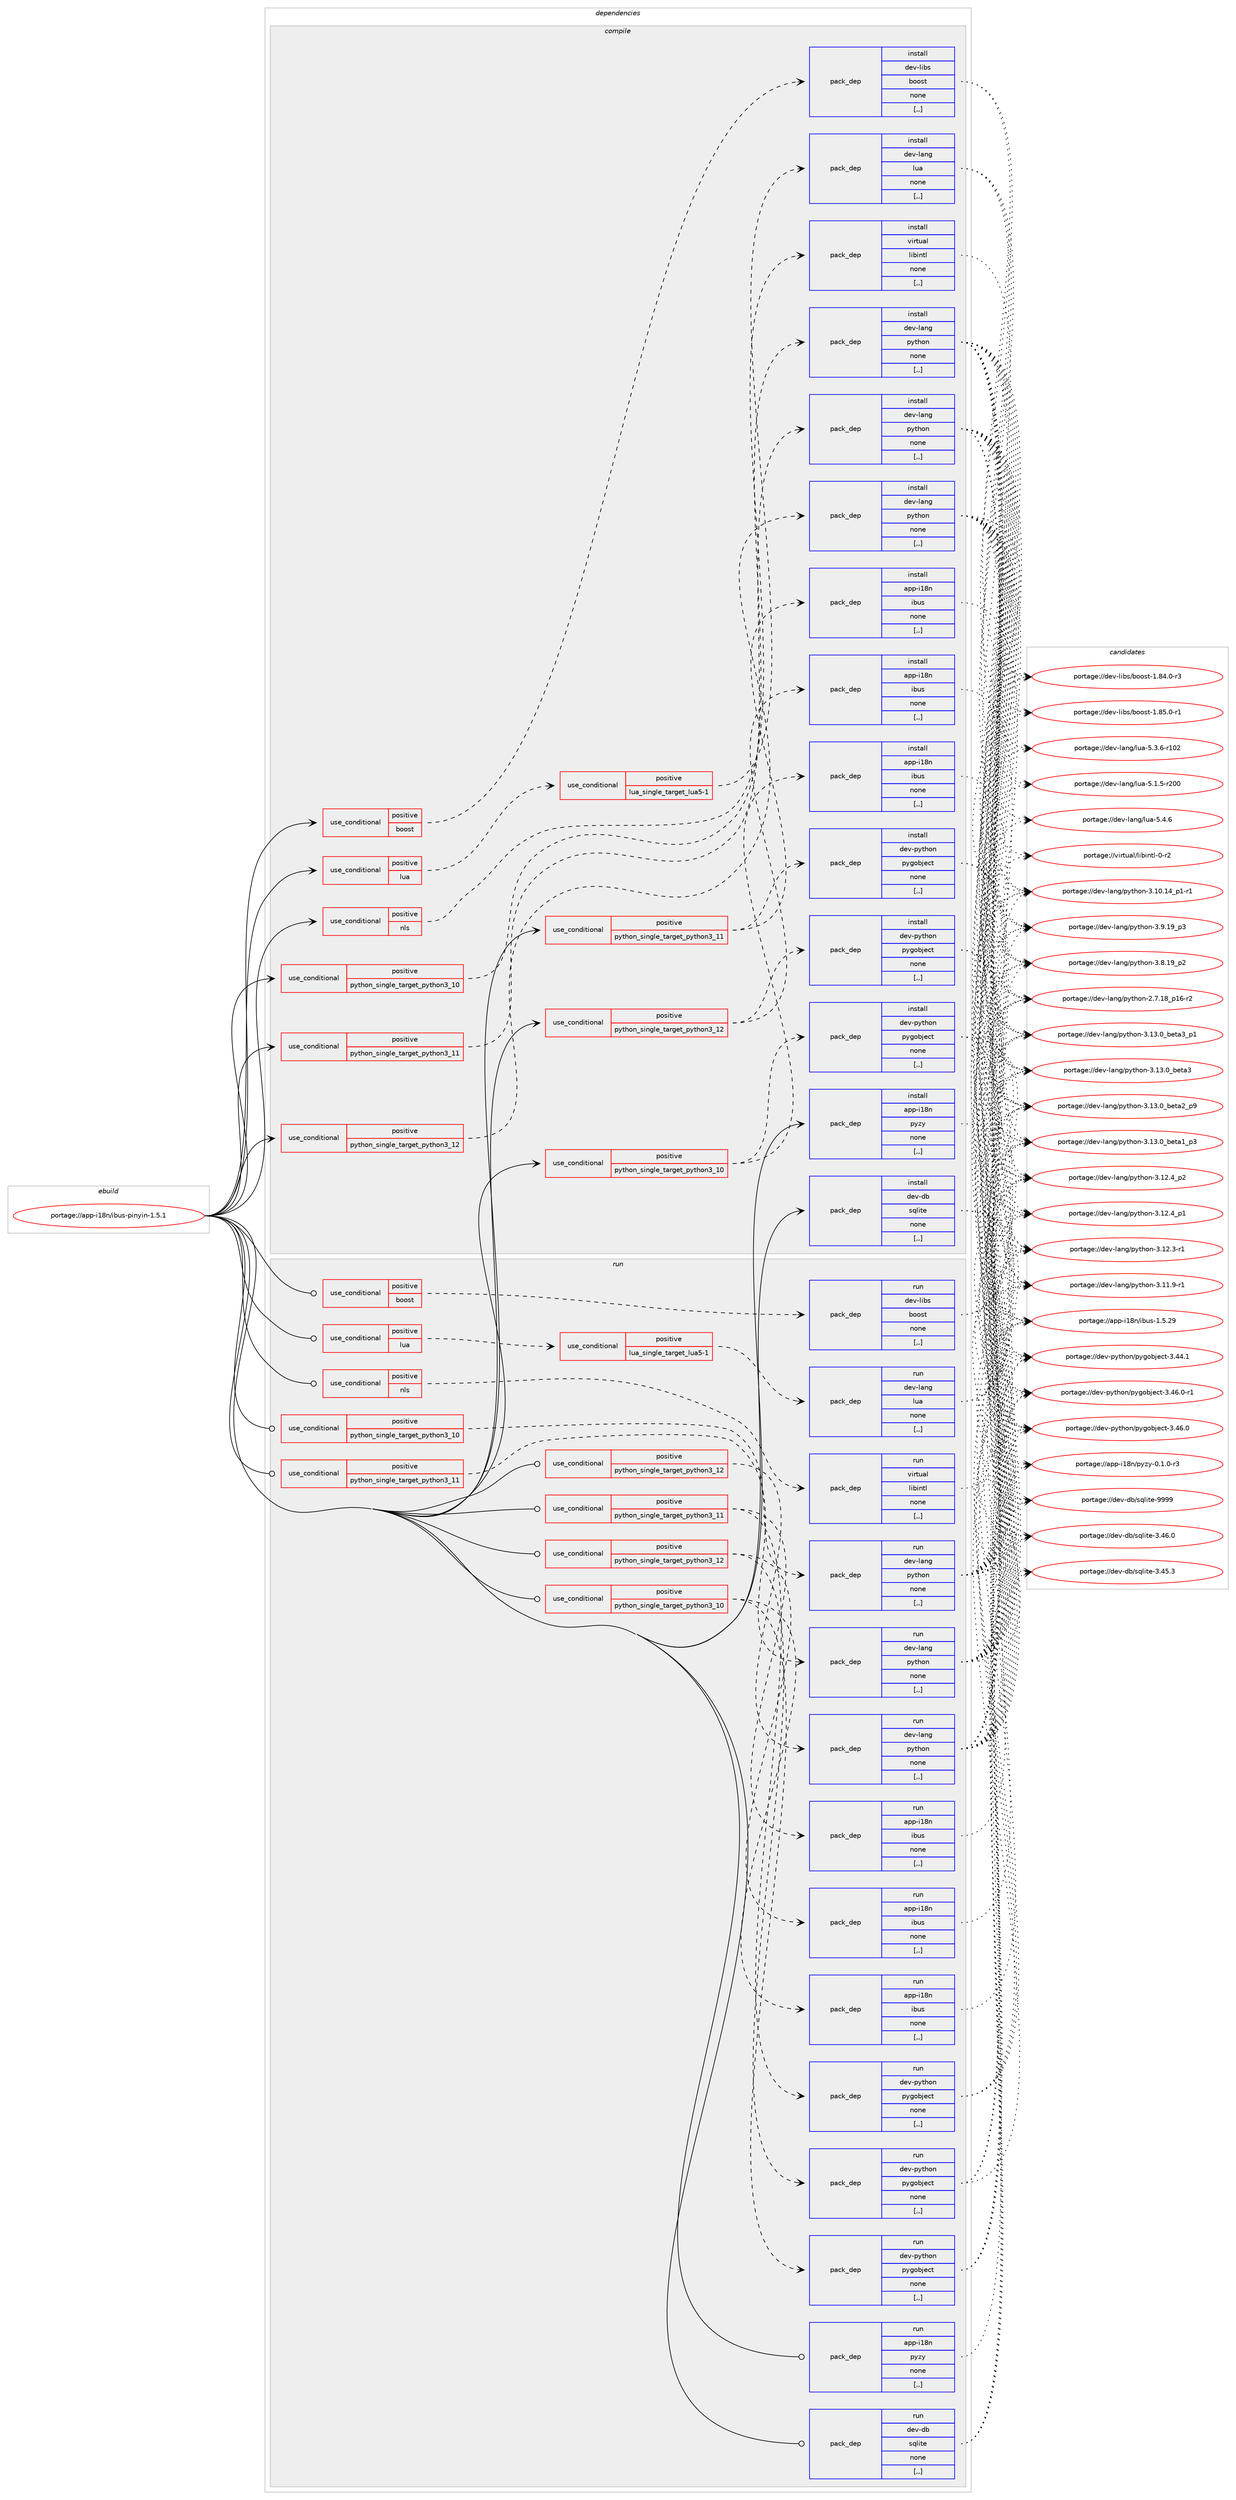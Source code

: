 digraph prolog {

# *************
# Graph options
# *************

newrank=true;
concentrate=true;
compound=true;
graph [rankdir=LR,fontname=Helvetica,fontsize=10,ranksep=1.5];#, ranksep=2.5, nodesep=0.2];
edge  [arrowhead=vee];
node  [fontname=Helvetica,fontsize=10];

# **********
# The ebuild
# **********

subgraph cluster_leftcol {
color=gray;
rank=same;
label=<<i>ebuild</i>>;
id [label="portage://app-i18n/ibus-pinyin-1.5.1", color=red, width=4, href="../app-i18n/ibus-pinyin-1.5.1.svg"];
}

# ****************
# The dependencies
# ****************

subgraph cluster_midcol {
color=gray;
label=<<i>dependencies</i>>;
subgraph cluster_compile {
fillcolor="#eeeeee";
style=filled;
label=<<i>compile</i>>;
subgraph cond10940 {
dependency37227 [label=<<TABLE BORDER="0" CELLBORDER="1" CELLSPACING="0" CELLPADDING="4"><TR><TD ROWSPAN="3" CELLPADDING="10">use_conditional</TD></TR><TR><TD>positive</TD></TR><TR><TD>boost</TD></TR></TABLE>>, shape=none, color=red];
subgraph pack25929 {
dependency37228 [label=<<TABLE BORDER="0" CELLBORDER="1" CELLSPACING="0" CELLPADDING="4" WIDTH="220"><TR><TD ROWSPAN="6" CELLPADDING="30">pack_dep</TD></TR><TR><TD WIDTH="110">install</TD></TR><TR><TD>dev-libs</TD></TR><TR><TD>boost</TD></TR><TR><TD>none</TD></TR><TR><TD>[,,]</TD></TR></TABLE>>, shape=none, color=blue];
}
dependency37227:e -> dependency37228:w [weight=20,style="dashed",arrowhead="vee"];
}
id:e -> dependency37227:w [weight=20,style="solid",arrowhead="vee"];
subgraph cond10941 {
dependency37229 [label=<<TABLE BORDER="0" CELLBORDER="1" CELLSPACING="0" CELLPADDING="4"><TR><TD ROWSPAN="3" CELLPADDING="10">use_conditional</TD></TR><TR><TD>positive</TD></TR><TR><TD>lua</TD></TR></TABLE>>, shape=none, color=red];
subgraph cond10942 {
dependency37230 [label=<<TABLE BORDER="0" CELLBORDER="1" CELLSPACING="0" CELLPADDING="4"><TR><TD ROWSPAN="3" CELLPADDING="10">use_conditional</TD></TR><TR><TD>positive</TD></TR><TR><TD>lua_single_target_lua5-1</TD></TR></TABLE>>, shape=none, color=red];
subgraph pack25930 {
dependency37231 [label=<<TABLE BORDER="0" CELLBORDER="1" CELLSPACING="0" CELLPADDING="4" WIDTH="220"><TR><TD ROWSPAN="6" CELLPADDING="30">pack_dep</TD></TR><TR><TD WIDTH="110">install</TD></TR><TR><TD>dev-lang</TD></TR><TR><TD>lua</TD></TR><TR><TD>none</TD></TR><TR><TD>[,,]</TD></TR></TABLE>>, shape=none, color=blue];
}
dependency37230:e -> dependency37231:w [weight=20,style="dashed",arrowhead="vee"];
}
dependency37229:e -> dependency37230:w [weight=20,style="dashed",arrowhead="vee"];
}
id:e -> dependency37229:w [weight=20,style="solid",arrowhead="vee"];
subgraph cond10943 {
dependency37232 [label=<<TABLE BORDER="0" CELLBORDER="1" CELLSPACING="0" CELLPADDING="4"><TR><TD ROWSPAN="3" CELLPADDING="10">use_conditional</TD></TR><TR><TD>positive</TD></TR><TR><TD>nls</TD></TR></TABLE>>, shape=none, color=red];
subgraph pack25931 {
dependency37233 [label=<<TABLE BORDER="0" CELLBORDER="1" CELLSPACING="0" CELLPADDING="4" WIDTH="220"><TR><TD ROWSPAN="6" CELLPADDING="30">pack_dep</TD></TR><TR><TD WIDTH="110">install</TD></TR><TR><TD>virtual</TD></TR><TR><TD>libintl</TD></TR><TR><TD>none</TD></TR><TR><TD>[,,]</TD></TR></TABLE>>, shape=none, color=blue];
}
dependency37232:e -> dependency37233:w [weight=20,style="dashed",arrowhead="vee"];
}
id:e -> dependency37232:w [weight=20,style="solid",arrowhead="vee"];
subgraph cond10944 {
dependency37234 [label=<<TABLE BORDER="0" CELLBORDER="1" CELLSPACING="0" CELLPADDING="4"><TR><TD ROWSPAN="3" CELLPADDING="10">use_conditional</TD></TR><TR><TD>positive</TD></TR><TR><TD>python_single_target_python3_10</TD></TR></TABLE>>, shape=none, color=red];
subgraph pack25932 {
dependency37235 [label=<<TABLE BORDER="0" CELLBORDER="1" CELLSPACING="0" CELLPADDING="4" WIDTH="220"><TR><TD ROWSPAN="6" CELLPADDING="30">pack_dep</TD></TR><TR><TD WIDTH="110">install</TD></TR><TR><TD>app-i18n</TD></TR><TR><TD>ibus</TD></TR><TR><TD>none</TD></TR><TR><TD>[,,]</TD></TR></TABLE>>, shape=none, color=blue];
}
dependency37234:e -> dependency37235:w [weight=20,style="dashed",arrowhead="vee"];
subgraph pack25933 {
dependency37236 [label=<<TABLE BORDER="0" CELLBORDER="1" CELLSPACING="0" CELLPADDING="4" WIDTH="220"><TR><TD ROWSPAN="6" CELLPADDING="30">pack_dep</TD></TR><TR><TD WIDTH="110">install</TD></TR><TR><TD>dev-python</TD></TR><TR><TD>pygobject</TD></TR><TR><TD>none</TD></TR><TR><TD>[,,]</TD></TR></TABLE>>, shape=none, color=blue];
}
dependency37234:e -> dependency37236:w [weight=20,style="dashed",arrowhead="vee"];
}
id:e -> dependency37234:w [weight=20,style="solid",arrowhead="vee"];
subgraph cond10945 {
dependency37237 [label=<<TABLE BORDER="0" CELLBORDER="1" CELLSPACING="0" CELLPADDING="4"><TR><TD ROWSPAN="3" CELLPADDING="10">use_conditional</TD></TR><TR><TD>positive</TD></TR><TR><TD>python_single_target_python3_10</TD></TR></TABLE>>, shape=none, color=red];
subgraph pack25934 {
dependency37238 [label=<<TABLE BORDER="0" CELLBORDER="1" CELLSPACING="0" CELLPADDING="4" WIDTH="220"><TR><TD ROWSPAN="6" CELLPADDING="30">pack_dep</TD></TR><TR><TD WIDTH="110">install</TD></TR><TR><TD>dev-lang</TD></TR><TR><TD>python</TD></TR><TR><TD>none</TD></TR><TR><TD>[,,]</TD></TR></TABLE>>, shape=none, color=blue];
}
dependency37237:e -> dependency37238:w [weight=20,style="dashed",arrowhead="vee"];
}
id:e -> dependency37237:w [weight=20,style="solid",arrowhead="vee"];
subgraph cond10946 {
dependency37239 [label=<<TABLE BORDER="0" CELLBORDER="1" CELLSPACING="0" CELLPADDING="4"><TR><TD ROWSPAN="3" CELLPADDING="10">use_conditional</TD></TR><TR><TD>positive</TD></TR><TR><TD>python_single_target_python3_11</TD></TR></TABLE>>, shape=none, color=red];
subgraph pack25935 {
dependency37240 [label=<<TABLE BORDER="0" CELLBORDER="1" CELLSPACING="0" CELLPADDING="4" WIDTH="220"><TR><TD ROWSPAN="6" CELLPADDING="30">pack_dep</TD></TR><TR><TD WIDTH="110">install</TD></TR><TR><TD>app-i18n</TD></TR><TR><TD>ibus</TD></TR><TR><TD>none</TD></TR><TR><TD>[,,]</TD></TR></TABLE>>, shape=none, color=blue];
}
dependency37239:e -> dependency37240:w [weight=20,style="dashed",arrowhead="vee"];
subgraph pack25936 {
dependency37241 [label=<<TABLE BORDER="0" CELLBORDER="1" CELLSPACING="0" CELLPADDING="4" WIDTH="220"><TR><TD ROWSPAN="6" CELLPADDING="30">pack_dep</TD></TR><TR><TD WIDTH="110">install</TD></TR><TR><TD>dev-python</TD></TR><TR><TD>pygobject</TD></TR><TR><TD>none</TD></TR><TR><TD>[,,]</TD></TR></TABLE>>, shape=none, color=blue];
}
dependency37239:e -> dependency37241:w [weight=20,style="dashed",arrowhead="vee"];
}
id:e -> dependency37239:w [weight=20,style="solid",arrowhead="vee"];
subgraph cond10947 {
dependency37242 [label=<<TABLE BORDER="0" CELLBORDER="1" CELLSPACING="0" CELLPADDING="4"><TR><TD ROWSPAN="3" CELLPADDING="10">use_conditional</TD></TR><TR><TD>positive</TD></TR><TR><TD>python_single_target_python3_11</TD></TR></TABLE>>, shape=none, color=red];
subgraph pack25937 {
dependency37243 [label=<<TABLE BORDER="0" CELLBORDER="1" CELLSPACING="0" CELLPADDING="4" WIDTH="220"><TR><TD ROWSPAN="6" CELLPADDING="30">pack_dep</TD></TR><TR><TD WIDTH="110">install</TD></TR><TR><TD>dev-lang</TD></TR><TR><TD>python</TD></TR><TR><TD>none</TD></TR><TR><TD>[,,]</TD></TR></TABLE>>, shape=none, color=blue];
}
dependency37242:e -> dependency37243:w [weight=20,style="dashed",arrowhead="vee"];
}
id:e -> dependency37242:w [weight=20,style="solid",arrowhead="vee"];
subgraph cond10948 {
dependency37244 [label=<<TABLE BORDER="0" CELLBORDER="1" CELLSPACING="0" CELLPADDING="4"><TR><TD ROWSPAN="3" CELLPADDING="10">use_conditional</TD></TR><TR><TD>positive</TD></TR><TR><TD>python_single_target_python3_12</TD></TR></TABLE>>, shape=none, color=red];
subgraph pack25938 {
dependency37245 [label=<<TABLE BORDER="0" CELLBORDER="1" CELLSPACING="0" CELLPADDING="4" WIDTH="220"><TR><TD ROWSPAN="6" CELLPADDING="30">pack_dep</TD></TR><TR><TD WIDTH="110">install</TD></TR><TR><TD>app-i18n</TD></TR><TR><TD>ibus</TD></TR><TR><TD>none</TD></TR><TR><TD>[,,]</TD></TR></TABLE>>, shape=none, color=blue];
}
dependency37244:e -> dependency37245:w [weight=20,style="dashed",arrowhead="vee"];
subgraph pack25939 {
dependency37246 [label=<<TABLE BORDER="0" CELLBORDER="1" CELLSPACING="0" CELLPADDING="4" WIDTH="220"><TR><TD ROWSPAN="6" CELLPADDING="30">pack_dep</TD></TR><TR><TD WIDTH="110">install</TD></TR><TR><TD>dev-python</TD></TR><TR><TD>pygobject</TD></TR><TR><TD>none</TD></TR><TR><TD>[,,]</TD></TR></TABLE>>, shape=none, color=blue];
}
dependency37244:e -> dependency37246:w [weight=20,style="dashed",arrowhead="vee"];
}
id:e -> dependency37244:w [weight=20,style="solid",arrowhead="vee"];
subgraph cond10949 {
dependency37247 [label=<<TABLE BORDER="0" CELLBORDER="1" CELLSPACING="0" CELLPADDING="4"><TR><TD ROWSPAN="3" CELLPADDING="10">use_conditional</TD></TR><TR><TD>positive</TD></TR><TR><TD>python_single_target_python3_12</TD></TR></TABLE>>, shape=none, color=red];
subgraph pack25940 {
dependency37248 [label=<<TABLE BORDER="0" CELLBORDER="1" CELLSPACING="0" CELLPADDING="4" WIDTH="220"><TR><TD ROWSPAN="6" CELLPADDING="30">pack_dep</TD></TR><TR><TD WIDTH="110">install</TD></TR><TR><TD>dev-lang</TD></TR><TR><TD>python</TD></TR><TR><TD>none</TD></TR><TR><TD>[,,]</TD></TR></TABLE>>, shape=none, color=blue];
}
dependency37247:e -> dependency37248:w [weight=20,style="dashed",arrowhead="vee"];
}
id:e -> dependency37247:w [weight=20,style="solid",arrowhead="vee"];
subgraph pack25941 {
dependency37249 [label=<<TABLE BORDER="0" CELLBORDER="1" CELLSPACING="0" CELLPADDING="4" WIDTH="220"><TR><TD ROWSPAN="6" CELLPADDING="30">pack_dep</TD></TR><TR><TD WIDTH="110">install</TD></TR><TR><TD>app-i18n</TD></TR><TR><TD>pyzy</TD></TR><TR><TD>none</TD></TR><TR><TD>[,,]</TD></TR></TABLE>>, shape=none, color=blue];
}
id:e -> dependency37249:w [weight=20,style="solid",arrowhead="vee"];
subgraph pack25942 {
dependency37250 [label=<<TABLE BORDER="0" CELLBORDER="1" CELLSPACING="0" CELLPADDING="4" WIDTH="220"><TR><TD ROWSPAN="6" CELLPADDING="30">pack_dep</TD></TR><TR><TD WIDTH="110">install</TD></TR><TR><TD>dev-db</TD></TR><TR><TD>sqlite</TD></TR><TR><TD>none</TD></TR><TR><TD>[,,]</TD></TR></TABLE>>, shape=none, color=blue];
}
id:e -> dependency37250:w [weight=20,style="solid",arrowhead="vee"];
}
subgraph cluster_compileandrun {
fillcolor="#eeeeee";
style=filled;
label=<<i>compile and run</i>>;
}
subgraph cluster_run {
fillcolor="#eeeeee";
style=filled;
label=<<i>run</i>>;
subgraph cond10950 {
dependency37251 [label=<<TABLE BORDER="0" CELLBORDER="1" CELLSPACING="0" CELLPADDING="4"><TR><TD ROWSPAN="3" CELLPADDING="10">use_conditional</TD></TR><TR><TD>positive</TD></TR><TR><TD>boost</TD></TR></TABLE>>, shape=none, color=red];
subgraph pack25943 {
dependency37252 [label=<<TABLE BORDER="0" CELLBORDER="1" CELLSPACING="0" CELLPADDING="4" WIDTH="220"><TR><TD ROWSPAN="6" CELLPADDING="30">pack_dep</TD></TR><TR><TD WIDTH="110">run</TD></TR><TR><TD>dev-libs</TD></TR><TR><TD>boost</TD></TR><TR><TD>none</TD></TR><TR><TD>[,,]</TD></TR></TABLE>>, shape=none, color=blue];
}
dependency37251:e -> dependency37252:w [weight=20,style="dashed",arrowhead="vee"];
}
id:e -> dependency37251:w [weight=20,style="solid",arrowhead="odot"];
subgraph cond10951 {
dependency37253 [label=<<TABLE BORDER="0" CELLBORDER="1" CELLSPACING="0" CELLPADDING="4"><TR><TD ROWSPAN="3" CELLPADDING="10">use_conditional</TD></TR><TR><TD>positive</TD></TR><TR><TD>lua</TD></TR></TABLE>>, shape=none, color=red];
subgraph cond10952 {
dependency37254 [label=<<TABLE BORDER="0" CELLBORDER="1" CELLSPACING="0" CELLPADDING="4"><TR><TD ROWSPAN="3" CELLPADDING="10">use_conditional</TD></TR><TR><TD>positive</TD></TR><TR><TD>lua_single_target_lua5-1</TD></TR></TABLE>>, shape=none, color=red];
subgraph pack25944 {
dependency37255 [label=<<TABLE BORDER="0" CELLBORDER="1" CELLSPACING="0" CELLPADDING="4" WIDTH="220"><TR><TD ROWSPAN="6" CELLPADDING="30">pack_dep</TD></TR><TR><TD WIDTH="110">run</TD></TR><TR><TD>dev-lang</TD></TR><TR><TD>lua</TD></TR><TR><TD>none</TD></TR><TR><TD>[,,]</TD></TR></TABLE>>, shape=none, color=blue];
}
dependency37254:e -> dependency37255:w [weight=20,style="dashed",arrowhead="vee"];
}
dependency37253:e -> dependency37254:w [weight=20,style="dashed",arrowhead="vee"];
}
id:e -> dependency37253:w [weight=20,style="solid",arrowhead="odot"];
subgraph cond10953 {
dependency37256 [label=<<TABLE BORDER="0" CELLBORDER="1" CELLSPACING="0" CELLPADDING="4"><TR><TD ROWSPAN="3" CELLPADDING="10">use_conditional</TD></TR><TR><TD>positive</TD></TR><TR><TD>nls</TD></TR></TABLE>>, shape=none, color=red];
subgraph pack25945 {
dependency37257 [label=<<TABLE BORDER="0" CELLBORDER="1" CELLSPACING="0" CELLPADDING="4" WIDTH="220"><TR><TD ROWSPAN="6" CELLPADDING="30">pack_dep</TD></TR><TR><TD WIDTH="110">run</TD></TR><TR><TD>virtual</TD></TR><TR><TD>libintl</TD></TR><TR><TD>none</TD></TR><TR><TD>[,,]</TD></TR></TABLE>>, shape=none, color=blue];
}
dependency37256:e -> dependency37257:w [weight=20,style="dashed",arrowhead="vee"];
}
id:e -> dependency37256:w [weight=20,style="solid",arrowhead="odot"];
subgraph cond10954 {
dependency37258 [label=<<TABLE BORDER="0" CELLBORDER="1" CELLSPACING="0" CELLPADDING="4"><TR><TD ROWSPAN="3" CELLPADDING="10">use_conditional</TD></TR><TR><TD>positive</TD></TR><TR><TD>python_single_target_python3_10</TD></TR></TABLE>>, shape=none, color=red];
subgraph pack25946 {
dependency37259 [label=<<TABLE BORDER="0" CELLBORDER="1" CELLSPACING="0" CELLPADDING="4" WIDTH="220"><TR><TD ROWSPAN="6" CELLPADDING="30">pack_dep</TD></TR><TR><TD WIDTH="110">run</TD></TR><TR><TD>app-i18n</TD></TR><TR><TD>ibus</TD></TR><TR><TD>none</TD></TR><TR><TD>[,,]</TD></TR></TABLE>>, shape=none, color=blue];
}
dependency37258:e -> dependency37259:w [weight=20,style="dashed",arrowhead="vee"];
subgraph pack25947 {
dependency37260 [label=<<TABLE BORDER="0" CELLBORDER="1" CELLSPACING="0" CELLPADDING="4" WIDTH="220"><TR><TD ROWSPAN="6" CELLPADDING="30">pack_dep</TD></TR><TR><TD WIDTH="110">run</TD></TR><TR><TD>dev-python</TD></TR><TR><TD>pygobject</TD></TR><TR><TD>none</TD></TR><TR><TD>[,,]</TD></TR></TABLE>>, shape=none, color=blue];
}
dependency37258:e -> dependency37260:w [weight=20,style="dashed",arrowhead="vee"];
}
id:e -> dependency37258:w [weight=20,style="solid",arrowhead="odot"];
subgraph cond10955 {
dependency37261 [label=<<TABLE BORDER="0" CELLBORDER="1" CELLSPACING="0" CELLPADDING="4"><TR><TD ROWSPAN="3" CELLPADDING="10">use_conditional</TD></TR><TR><TD>positive</TD></TR><TR><TD>python_single_target_python3_10</TD></TR></TABLE>>, shape=none, color=red];
subgraph pack25948 {
dependency37262 [label=<<TABLE BORDER="0" CELLBORDER="1" CELLSPACING="0" CELLPADDING="4" WIDTH="220"><TR><TD ROWSPAN="6" CELLPADDING="30">pack_dep</TD></TR><TR><TD WIDTH="110">run</TD></TR><TR><TD>dev-lang</TD></TR><TR><TD>python</TD></TR><TR><TD>none</TD></TR><TR><TD>[,,]</TD></TR></TABLE>>, shape=none, color=blue];
}
dependency37261:e -> dependency37262:w [weight=20,style="dashed",arrowhead="vee"];
}
id:e -> dependency37261:w [weight=20,style="solid",arrowhead="odot"];
subgraph cond10956 {
dependency37263 [label=<<TABLE BORDER="0" CELLBORDER="1" CELLSPACING="0" CELLPADDING="4"><TR><TD ROWSPAN="3" CELLPADDING="10">use_conditional</TD></TR><TR><TD>positive</TD></TR><TR><TD>python_single_target_python3_11</TD></TR></TABLE>>, shape=none, color=red];
subgraph pack25949 {
dependency37264 [label=<<TABLE BORDER="0" CELLBORDER="1" CELLSPACING="0" CELLPADDING="4" WIDTH="220"><TR><TD ROWSPAN="6" CELLPADDING="30">pack_dep</TD></TR><TR><TD WIDTH="110">run</TD></TR><TR><TD>app-i18n</TD></TR><TR><TD>ibus</TD></TR><TR><TD>none</TD></TR><TR><TD>[,,]</TD></TR></TABLE>>, shape=none, color=blue];
}
dependency37263:e -> dependency37264:w [weight=20,style="dashed",arrowhead="vee"];
subgraph pack25950 {
dependency37265 [label=<<TABLE BORDER="0" CELLBORDER="1" CELLSPACING="0" CELLPADDING="4" WIDTH="220"><TR><TD ROWSPAN="6" CELLPADDING="30">pack_dep</TD></TR><TR><TD WIDTH="110">run</TD></TR><TR><TD>dev-python</TD></TR><TR><TD>pygobject</TD></TR><TR><TD>none</TD></TR><TR><TD>[,,]</TD></TR></TABLE>>, shape=none, color=blue];
}
dependency37263:e -> dependency37265:w [weight=20,style="dashed",arrowhead="vee"];
}
id:e -> dependency37263:w [weight=20,style="solid",arrowhead="odot"];
subgraph cond10957 {
dependency37266 [label=<<TABLE BORDER="0" CELLBORDER="1" CELLSPACING="0" CELLPADDING="4"><TR><TD ROWSPAN="3" CELLPADDING="10">use_conditional</TD></TR><TR><TD>positive</TD></TR><TR><TD>python_single_target_python3_11</TD></TR></TABLE>>, shape=none, color=red];
subgraph pack25951 {
dependency37267 [label=<<TABLE BORDER="0" CELLBORDER="1" CELLSPACING="0" CELLPADDING="4" WIDTH="220"><TR><TD ROWSPAN="6" CELLPADDING="30">pack_dep</TD></TR><TR><TD WIDTH="110">run</TD></TR><TR><TD>dev-lang</TD></TR><TR><TD>python</TD></TR><TR><TD>none</TD></TR><TR><TD>[,,]</TD></TR></TABLE>>, shape=none, color=blue];
}
dependency37266:e -> dependency37267:w [weight=20,style="dashed",arrowhead="vee"];
}
id:e -> dependency37266:w [weight=20,style="solid",arrowhead="odot"];
subgraph cond10958 {
dependency37268 [label=<<TABLE BORDER="0" CELLBORDER="1" CELLSPACING="0" CELLPADDING="4"><TR><TD ROWSPAN="3" CELLPADDING="10">use_conditional</TD></TR><TR><TD>positive</TD></TR><TR><TD>python_single_target_python3_12</TD></TR></TABLE>>, shape=none, color=red];
subgraph pack25952 {
dependency37269 [label=<<TABLE BORDER="0" CELLBORDER="1" CELLSPACING="0" CELLPADDING="4" WIDTH="220"><TR><TD ROWSPAN="6" CELLPADDING="30">pack_dep</TD></TR><TR><TD WIDTH="110">run</TD></TR><TR><TD>app-i18n</TD></TR><TR><TD>ibus</TD></TR><TR><TD>none</TD></TR><TR><TD>[,,]</TD></TR></TABLE>>, shape=none, color=blue];
}
dependency37268:e -> dependency37269:w [weight=20,style="dashed",arrowhead="vee"];
subgraph pack25953 {
dependency37270 [label=<<TABLE BORDER="0" CELLBORDER="1" CELLSPACING="0" CELLPADDING="4" WIDTH="220"><TR><TD ROWSPAN="6" CELLPADDING="30">pack_dep</TD></TR><TR><TD WIDTH="110">run</TD></TR><TR><TD>dev-python</TD></TR><TR><TD>pygobject</TD></TR><TR><TD>none</TD></TR><TR><TD>[,,]</TD></TR></TABLE>>, shape=none, color=blue];
}
dependency37268:e -> dependency37270:w [weight=20,style="dashed",arrowhead="vee"];
}
id:e -> dependency37268:w [weight=20,style="solid",arrowhead="odot"];
subgraph cond10959 {
dependency37271 [label=<<TABLE BORDER="0" CELLBORDER="1" CELLSPACING="0" CELLPADDING="4"><TR><TD ROWSPAN="3" CELLPADDING="10">use_conditional</TD></TR><TR><TD>positive</TD></TR><TR><TD>python_single_target_python3_12</TD></TR></TABLE>>, shape=none, color=red];
subgraph pack25954 {
dependency37272 [label=<<TABLE BORDER="0" CELLBORDER="1" CELLSPACING="0" CELLPADDING="4" WIDTH="220"><TR><TD ROWSPAN="6" CELLPADDING="30">pack_dep</TD></TR><TR><TD WIDTH="110">run</TD></TR><TR><TD>dev-lang</TD></TR><TR><TD>python</TD></TR><TR><TD>none</TD></TR><TR><TD>[,,]</TD></TR></TABLE>>, shape=none, color=blue];
}
dependency37271:e -> dependency37272:w [weight=20,style="dashed",arrowhead="vee"];
}
id:e -> dependency37271:w [weight=20,style="solid",arrowhead="odot"];
subgraph pack25955 {
dependency37273 [label=<<TABLE BORDER="0" CELLBORDER="1" CELLSPACING="0" CELLPADDING="4" WIDTH="220"><TR><TD ROWSPAN="6" CELLPADDING="30">pack_dep</TD></TR><TR><TD WIDTH="110">run</TD></TR><TR><TD>app-i18n</TD></TR><TR><TD>pyzy</TD></TR><TR><TD>none</TD></TR><TR><TD>[,,]</TD></TR></TABLE>>, shape=none, color=blue];
}
id:e -> dependency37273:w [weight=20,style="solid",arrowhead="odot"];
subgraph pack25956 {
dependency37274 [label=<<TABLE BORDER="0" CELLBORDER="1" CELLSPACING="0" CELLPADDING="4" WIDTH="220"><TR><TD ROWSPAN="6" CELLPADDING="30">pack_dep</TD></TR><TR><TD WIDTH="110">run</TD></TR><TR><TD>dev-db</TD></TR><TR><TD>sqlite</TD></TR><TR><TD>none</TD></TR><TR><TD>[,,]</TD></TR></TABLE>>, shape=none, color=blue];
}
id:e -> dependency37274:w [weight=20,style="solid",arrowhead="odot"];
}
}

# **************
# The candidates
# **************

subgraph cluster_choices {
rank=same;
color=gray;
label=<<i>candidates</i>>;

subgraph choice25929 {
color=black;
nodesep=1;
choice10010111845108105981154798111111115116454946565346484511449 [label="portage://dev-libs/boost-1.85.0-r1", color=red, width=4,href="../dev-libs/boost-1.85.0-r1.svg"];
choice10010111845108105981154798111111115116454946565246484511451 [label="portage://dev-libs/boost-1.84.0-r3", color=red, width=4,href="../dev-libs/boost-1.84.0-r3.svg"];
dependency37228:e -> choice10010111845108105981154798111111115116454946565346484511449:w [style=dotted,weight="100"];
dependency37228:e -> choice10010111845108105981154798111111115116454946565246484511451:w [style=dotted,weight="100"];
}
subgraph choice25930 {
color=black;
nodesep=1;
choice10010111845108971101034710811797455346524654 [label="portage://dev-lang/lua-5.4.6", color=red, width=4,href="../dev-lang/lua-5.4.6.svg"];
choice1001011184510897110103471081179745534651465445114494850 [label="portage://dev-lang/lua-5.3.6-r102", color=red, width=4,href="../dev-lang/lua-5.3.6-r102.svg"];
choice1001011184510897110103471081179745534649465345114504848 [label="portage://dev-lang/lua-5.1.5-r200", color=red, width=4,href="../dev-lang/lua-5.1.5-r200.svg"];
dependency37231:e -> choice10010111845108971101034710811797455346524654:w [style=dotted,weight="100"];
dependency37231:e -> choice1001011184510897110103471081179745534651465445114494850:w [style=dotted,weight="100"];
dependency37231:e -> choice1001011184510897110103471081179745534649465345114504848:w [style=dotted,weight="100"];
}
subgraph choice25931 {
color=black;
nodesep=1;
choice11810511411611797108471081059810511011610845484511450 [label="portage://virtual/libintl-0-r2", color=red, width=4,href="../virtual/libintl-0-r2.svg"];
dependency37233:e -> choice11810511411611797108471081059810511011610845484511450:w [style=dotted,weight="100"];
}
subgraph choice25932 {
color=black;
nodesep=1;
choice97112112451054956110471059811711545494653465057 [label="portage://app-i18n/ibus-1.5.29", color=red, width=4,href="../app-i18n/ibus-1.5.29.svg"];
dependency37235:e -> choice97112112451054956110471059811711545494653465057:w [style=dotted,weight="100"];
}
subgraph choice25933 {
color=black;
nodesep=1;
choice10010111845112121116104111110471121211031119810610199116455146525446484511449 [label="portage://dev-python/pygobject-3.46.0-r1", color=red, width=4,href="../dev-python/pygobject-3.46.0-r1.svg"];
choice1001011184511212111610411111047112121103111981061019911645514652544648 [label="portage://dev-python/pygobject-3.46.0", color=red, width=4,href="../dev-python/pygobject-3.46.0.svg"];
choice1001011184511212111610411111047112121103111981061019911645514652524649 [label="portage://dev-python/pygobject-3.44.1", color=red, width=4,href="../dev-python/pygobject-3.44.1.svg"];
dependency37236:e -> choice10010111845112121116104111110471121211031119810610199116455146525446484511449:w [style=dotted,weight="100"];
dependency37236:e -> choice1001011184511212111610411111047112121103111981061019911645514652544648:w [style=dotted,weight="100"];
dependency37236:e -> choice1001011184511212111610411111047112121103111981061019911645514652524649:w [style=dotted,weight="100"];
}
subgraph choice25934 {
color=black;
nodesep=1;
choice10010111845108971101034711212111610411111045514649514648959810111697519511249 [label="portage://dev-lang/python-3.13.0_beta3_p1", color=red, width=4,href="../dev-lang/python-3.13.0_beta3_p1.svg"];
choice1001011184510897110103471121211161041111104551464951464895981011169751 [label="portage://dev-lang/python-3.13.0_beta3", color=red, width=4,href="../dev-lang/python-3.13.0_beta3.svg"];
choice10010111845108971101034711212111610411111045514649514648959810111697509511257 [label="portage://dev-lang/python-3.13.0_beta2_p9", color=red, width=4,href="../dev-lang/python-3.13.0_beta2_p9.svg"];
choice10010111845108971101034711212111610411111045514649514648959810111697499511251 [label="portage://dev-lang/python-3.13.0_beta1_p3", color=red, width=4,href="../dev-lang/python-3.13.0_beta1_p3.svg"];
choice100101118451089711010347112121116104111110455146495046529511250 [label="portage://dev-lang/python-3.12.4_p2", color=red, width=4,href="../dev-lang/python-3.12.4_p2.svg"];
choice100101118451089711010347112121116104111110455146495046529511249 [label="portage://dev-lang/python-3.12.4_p1", color=red, width=4,href="../dev-lang/python-3.12.4_p1.svg"];
choice100101118451089711010347112121116104111110455146495046514511449 [label="portage://dev-lang/python-3.12.3-r1", color=red, width=4,href="../dev-lang/python-3.12.3-r1.svg"];
choice100101118451089711010347112121116104111110455146494946574511449 [label="portage://dev-lang/python-3.11.9-r1", color=red, width=4,href="../dev-lang/python-3.11.9-r1.svg"];
choice100101118451089711010347112121116104111110455146494846495295112494511449 [label="portage://dev-lang/python-3.10.14_p1-r1", color=red, width=4,href="../dev-lang/python-3.10.14_p1-r1.svg"];
choice100101118451089711010347112121116104111110455146574649579511251 [label="portage://dev-lang/python-3.9.19_p3", color=red, width=4,href="../dev-lang/python-3.9.19_p3.svg"];
choice100101118451089711010347112121116104111110455146564649579511250 [label="portage://dev-lang/python-3.8.19_p2", color=red, width=4,href="../dev-lang/python-3.8.19_p2.svg"];
choice100101118451089711010347112121116104111110455046554649569511249544511450 [label="portage://dev-lang/python-2.7.18_p16-r2", color=red, width=4,href="../dev-lang/python-2.7.18_p16-r2.svg"];
dependency37238:e -> choice10010111845108971101034711212111610411111045514649514648959810111697519511249:w [style=dotted,weight="100"];
dependency37238:e -> choice1001011184510897110103471121211161041111104551464951464895981011169751:w [style=dotted,weight="100"];
dependency37238:e -> choice10010111845108971101034711212111610411111045514649514648959810111697509511257:w [style=dotted,weight="100"];
dependency37238:e -> choice10010111845108971101034711212111610411111045514649514648959810111697499511251:w [style=dotted,weight="100"];
dependency37238:e -> choice100101118451089711010347112121116104111110455146495046529511250:w [style=dotted,weight="100"];
dependency37238:e -> choice100101118451089711010347112121116104111110455146495046529511249:w [style=dotted,weight="100"];
dependency37238:e -> choice100101118451089711010347112121116104111110455146495046514511449:w [style=dotted,weight="100"];
dependency37238:e -> choice100101118451089711010347112121116104111110455146494946574511449:w [style=dotted,weight="100"];
dependency37238:e -> choice100101118451089711010347112121116104111110455146494846495295112494511449:w [style=dotted,weight="100"];
dependency37238:e -> choice100101118451089711010347112121116104111110455146574649579511251:w [style=dotted,weight="100"];
dependency37238:e -> choice100101118451089711010347112121116104111110455146564649579511250:w [style=dotted,weight="100"];
dependency37238:e -> choice100101118451089711010347112121116104111110455046554649569511249544511450:w [style=dotted,weight="100"];
}
subgraph choice25935 {
color=black;
nodesep=1;
choice97112112451054956110471059811711545494653465057 [label="portage://app-i18n/ibus-1.5.29", color=red, width=4,href="../app-i18n/ibus-1.5.29.svg"];
dependency37240:e -> choice97112112451054956110471059811711545494653465057:w [style=dotted,weight="100"];
}
subgraph choice25936 {
color=black;
nodesep=1;
choice10010111845112121116104111110471121211031119810610199116455146525446484511449 [label="portage://dev-python/pygobject-3.46.0-r1", color=red, width=4,href="../dev-python/pygobject-3.46.0-r1.svg"];
choice1001011184511212111610411111047112121103111981061019911645514652544648 [label="portage://dev-python/pygobject-3.46.0", color=red, width=4,href="../dev-python/pygobject-3.46.0.svg"];
choice1001011184511212111610411111047112121103111981061019911645514652524649 [label="portage://dev-python/pygobject-3.44.1", color=red, width=4,href="../dev-python/pygobject-3.44.1.svg"];
dependency37241:e -> choice10010111845112121116104111110471121211031119810610199116455146525446484511449:w [style=dotted,weight="100"];
dependency37241:e -> choice1001011184511212111610411111047112121103111981061019911645514652544648:w [style=dotted,weight="100"];
dependency37241:e -> choice1001011184511212111610411111047112121103111981061019911645514652524649:w [style=dotted,weight="100"];
}
subgraph choice25937 {
color=black;
nodesep=1;
choice10010111845108971101034711212111610411111045514649514648959810111697519511249 [label="portage://dev-lang/python-3.13.0_beta3_p1", color=red, width=4,href="../dev-lang/python-3.13.0_beta3_p1.svg"];
choice1001011184510897110103471121211161041111104551464951464895981011169751 [label="portage://dev-lang/python-3.13.0_beta3", color=red, width=4,href="../dev-lang/python-3.13.0_beta3.svg"];
choice10010111845108971101034711212111610411111045514649514648959810111697509511257 [label="portage://dev-lang/python-3.13.0_beta2_p9", color=red, width=4,href="../dev-lang/python-3.13.0_beta2_p9.svg"];
choice10010111845108971101034711212111610411111045514649514648959810111697499511251 [label="portage://dev-lang/python-3.13.0_beta1_p3", color=red, width=4,href="../dev-lang/python-3.13.0_beta1_p3.svg"];
choice100101118451089711010347112121116104111110455146495046529511250 [label="portage://dev-lang/python-3.12.4_p2", color=red, width=4,href="../dev-lang/python-3.12.4_p2.svg"];
choice100101118451089711010347112121116104111110455146495046529511249 [label="portage://dev-lang/python-3.12.4_p1", color=red, width=4,href="../dev-lang/python-3.12.4_p1.svg"];
choice100101118451089711010347112121116104111110455146495046514511449 [label="portage://dev-lang/python-3.12.3-r1", color=red, width=4,href="../dev-lang/python-3.12.3-r1.svg"];
choice100101118451089711010347112121116104111110455146494946574511449 [label="portage://dev-lang/python-3.11.9-r1", color=red, width=4,href="../dev-lang/python-3.11.9-r1.svg"];
choice100101118451089711010347112121116104111110455146494846495295112494511449 [label="portage://dev-lang/python-3.10.14_p1-r1", color=red, width=4,href="../dev-lang/python-3.10.14_p1-r1.svg"];
choice100101118451089711010347112121116104111110455146574649579511251 [label="portage://dev-lang/python-3.9.19_p3", color=red, width=4,href="../dev-lang/python-3.9.19_p3.svg"];
choice100101118451089711010347112121116104111110455146564649579511250 [label="portage://dev-lang/python-3.8.19_p2", color=red, width=4,href="../dev-lang/python-3.8.19_p2.svg"];
choice100101118451089711010347112121116104111110455046554649569511249544511450 [label="portage://dev-lang/python-2.7.18_p16-r2", color=red, width=4,href="../dev-lang/python-2.7.18_p16-r2.svg"];
dependency37243:e -> choice10010111845108971101034711212111610411111045514649514648959810111697519511249:w [style=dotted,weight="100"];
dependency37243:e -> choice1001011184510897110103471121211161041111104551464951464895981011169751:w [style=dotted,weight="100"];
dependency37243:e -> choice10010111845108971101034711212111610411111045514649514648959810111697509511257:w [style=dotted,weight="100"];
dependency37243:e -> choice10010111845108971101034711212111610411111045514649514648959810111697499511251:w [style=dotted,weight="100"];
dependency37243:e -> choice100101118451089711010347112121116104111110455146495046529511250:w [style=dotted,weight="100"];
dependency37243:e -> choice100101118451089711010347112121116104111110455146495046529511249:w [style=dotted,weight="100"];
dependency37243:e -> choice100101118451089711010347112121116104111110455146495046514511449:w [style=dotted,weight="100"];
dependency37243:e -> choice100101118451089711010347112121116104111110455146494946574511449:w [style=dotted,weight="100"];
dependency37243:e -> choice100101118451089711010347112121116104111110455146494846495295112494511449:w [style=dotted,weight="100"];
dependency37243:e -> choice100101118451089711010347112121116104111110455146574649579511251:w [style=dotted,weight="100"];
dependency37243:e -> choice100101118451089711010347112121116104111110455146564649579511250:w [style=dotted,weight="100"];
dependency37243:e -> choice100101118451089711010347112121116104111110455046554649569511249544511450:w [style=dotted,weight="100"];
}
subgraph choice25938 {
color=black;
nodesep=1;
choice97112112451054956110471059811711545494653465057 [label="portage://app-i18n/ibus-1.5.29", color=red, width=4,href="../app-i18n/ibus-1.5.29.svg"];
dependency37245:e -> choice97112112451054956110471059811711545494653465057:w [style=dotted,weight="100"];
}
subgraph choice25939 {
color=black;
nodesep=1;
choice10010111845112121116104111110471121211031119810610199116455146525446484511449 [label="portage://dev-python/pygobject-3.46.0-r1", color=red, width=4,href="../dev-python/pygobject-3.46.0-r1.svg"];
choice1001011184511212111610411111047112121103111981061019911645514652544648 [label="portage://dev-python/pygobject-3.46.0", color=red, width=4,href="../dev-python/pygobject-3.46.0.svg"];
choice1001011184511212111610411111047112121103111981061019911645514652524649 [label="portage://dev-python/pygobject-3.44.1", color=red, width=4,href="../dev-python/pygobject-3.44.1.svg"];
dependency37246:e -> choice10010111845112121116104111110471121211031119810610199116455146525446484511449:w [style=dotted,weight="100"];
dependency37246:e -> choice1001011184511212111610411111047112121103111981061019911645514652544648:w [style=dotted,weight="100"];
dependency37246:e -> choice1001011184511212111610411111047112121103111981061019911645514652524649:w [style=dotted,weight="100"];
}
subgraph choice25940 {
color=black;
nodesep=1;
choice10010111845108971101034711212111610411111045514649514648959810111697519511249 [label="portage://dev-lang/python-3.13.0_beta3_p1", color=red, width=4,href="../dev-lang/python-3.13.0_beta3_p1.svg"];
choice1001011184510897110103471121211161041111104551464951464895981011169751 [label="portage://dev-lang/python-3.13.0_beta3", color=red, width=4,href="../dev-lang/python-3.13.0_beta3.svg"];
choice10010111845108971101034711212111610411111045514649514648959810111697509511257 [label="portage://dev-lang/python-3.13.0_beta2_p9", color=red, width=4,href="../dev-lang/python-3.13.0_beta2_p9.svg"];
choice10010111845108971101034711212111610411111045514649514648959810111697499511251 [label="portage://dev-lang/python-3.13.0_beta1_p3", color=red, width=4,href="../dev-lang/python-3.13.0_beta1_p3.svg"];
choice100101118451089711010347112121116104111110455146495046529511250 [label="portage://dev-lang/python-3.12.4_p2", color=red, width=4,href="../dev-lang/python-3.12.4_p2.svg"];
choice100101118451089711010347112121116104111110455146495046529511249 [label="portage://dev-lang/python-3.12.4_p1", color=red, width=4,href="../dev-lang/python-3.12.4_p1.svg"];
choice100101118451089711010347112121116104111110455146495046514511449 [label="portage://dev-lang/python-3.12.3-r1", color=red, width=4,href="../dev-lang/python-3.12.3-r1.svg"];
choice100101118451089711010347112121116104111110455146494946574511449 [label="portage://dev-lang/python-3.11.9-r1", color=red, width=4,href="../dev-lang/python-3.11.9-r1.svg"];
choice100101118451089711010347112121116104111110455146494846495295112494511449 [label="portage://dev-lang/python-3.10.14_p1-r1", color=red, width=4,href="../dev-lang/python-3.10.14_p1-r1.svg"];
choice100101118451089711010347112121116104111110455146574649579511251 [label="portage://dev-lang/python-3.9.19_p3", color=red, width=4,href="../dev-lang/python-3.9.19_p3.svg"];
choice100101118451089711010347112121116104111110455146564649579511250 [label="portage://dev-lang/python-3.8.19_p2", color=red, width=4,href="../dev-lang/python-3.8.19_p2.svg"];
choice100101118451089711010347112121116104111110455046554649569511249544511450 [label="portage://dev-lang/python-2.7.18_p16-r2", color=red, width=4,href="../dev-lang/python-2.7.18_p16-r2.svg"];
dependency37248:e -> choice10010111845108971101034711212111610411111045514649514648959810111697519511249:w [style=dotted,weight="100"];
dependency37248:e -> choice1001011184510897110103471121211161041111104551464951464895981011169751:w [style=dotted,weight="100"];
dependency37248:e -> choice10010111845108971101034711212111610411111045514649514648959810111697509511257:w [style=dotted,weight="100"];
dependency37248:e -> choice10010111845108971101034711212111610411111045514649514648959810111697499511251:w [style=dotted,weight="100"];
dependency37248:e -> choice100101118451089711010347112121116104111110455146495046529511250:w [style=dotted,weight="100"];
dependency37248:e -> choice100101118451089711010347112121116104111110455146495046529511249:w [style=dotted,weight="100"];
dependency37248:e -> choice100101118451089711010347112121116104111110455146495046514511449:w [style=dotted,weight="100"];
dependency37248:e -> choice100101118451089711010347112121116104111110455146494946574511449:w [style=dotted,weight="100"];
dependency37248:e -> choice100101118451089711010347112121116104111110455146494846495295112494511449:w [style=dotted,weight="100"];
dependency37248:e -> choice100101118451089711010347112121116104111110455146574649579511251:w [style=dotted,weight="100"];
dependency37248:e -> choice100101118451089711010347112121116104111110455146564649579511250:w [style=dotted,weight="100"];
dependency37248:e -> choice100101118451089711010347112121116104111110455046554649569511249544511450:w [style=dotted,weight="100"];
}
subgraph choice25941 {
color=black;
nodesep=1;
choice97112112451054956110471121211221214548464946484511451 [label="portage://app-i18n/pyzy-0.1.0-r3", color=red, width=4,href="../app-i18n/pyzy-0.1.0-r3.svg"];
dependency37249:e -> choice97112112451054956110471121211221214548464946484511451:w [style=dotted,weight="100"];
}
subgraph choice25942 {
color=black;
nodesep=1;
choice1001011184510098471151131081051161014557575757 [label="portage://dev-db/sqlite-9999", color=red, width=4,href="../dev-db/sqlite-9999.svg"];
choice10010111845100984711511310810511610145514652544648 [label="portage://dev-db/sqlite-3.46.0", color=red, width=4,href="../dev-db/sqlite-3.46.0.svg"];
choice10010111845100984711511310810511610145514652534651 [label="portage://dev-db/sqlite-3.45.3", color=red, width=4,href="../dev-db/sqlite-3.45.3.svg"];
dependency37250:e -> choice1001011184510098471151131081051161014557575757:w [style=dotted,weight="100"];
dependency37250:e -> choice10010111845100984711511310810511610145514652544648:w [style=dotted,weight="100"];
dependency37250:e -> choice10010111845100984711511310810511610145514652534651:w [style=dotted,weight="100"];
}
subgraph choice25943 {
color=black;
nodesep=1;
choice10010111845108105981154798111111115116454946565346484511449 [label="portage://dev-libs/boost-1.85.0-r1", color=red, width=4,href="../dev-libs/boost-1.85.0-r1.svg"];
choice10010111845108105981154798111111115116454946565246484511451 [label="portage://dev-libs/boost-1.84.0-r3", color=red, width=4,href="../dev-libs/boost-1.84.0-r3.svg"];
dependency37252:e -> choice10010111845108105981154798111111115116454946565346484511449:w [style=dotted,weight="100"];
dependency37252:e -> choice10010111845108105981154798111111115116454946565246484511451:w [style=dotted,weight="100"];
}
subgraph choice25944 {
color=black;
nodesep=1;
choice10010111845108971101034710811797455346524654 [label="portage://dev-lang/lua-5.4.6", color=red, width=4,href="../dev-lang/lua-5.4.6.svg"];
choice1001011184510897110103471081179745534651465445114494850 [label="portage://dev-lang/lua-5.3.6-r102", color=red, width=4,href="../dev-lang/lua-5.3.6-r102.svg"];
choice1001011184510897110103471081179745534649465345114504848 [label="portage://dev-lang/lua-5.1.5-r200", color=red, width=4,href="../dev-lang/lua-5.1.5-r200.svg"];
dependency37255:e -> choice10010111845108971101034710811797455346524654:w [style=dotted,weight="100"];
dependency37255:e -> choice1001011184510897110103471081179745534651465445114494850:w [style=dotted,weight="100"];
dependency37255:e -> choice1001011184510897110103471081179745534649465345114504848:w [style=dotted,weight="100"];
}
subgraph choice25945 {
color=black;
nodesep=1;
choice11810511411611797108471081059810511011610845484511450 [label="portage://virtual/libintl-0-r2", color=red, width=4,href="../virtual/libintl-0-r2.svg"];
dependency37257:e -> choice11810511411611797108471081059810511011610845484511450:w [style=dotted,weight="100"];
}
subgraph choice25946 {
color=black;
nodesep=1;
choice97112112451054956110471059811711545494653465057 [label="portage://app-i18n/ibus-1.5.29", color=red, width=4,href="../app-i18n/ibus-1.5.29.svg"];
dependency37259:e -> choice97112112451054956110471059811711545494653465057:w [style=dotted,weight="100"];
}
subgraph choice25947 {
color=black;
nodesep=1;
choice10010111845112121116104111110471121211031119810610199116455146525446484511449 [label="portage://dev-python/pygobject-3.46.0-r1", color=red, width=4,href="../dev-python/pygobject-3.46.0-r1.svg"];
choice1001011184511212111610411111047112121103111981061019911645514652544648 [label="portage://dev-python/pygobject-3.46.0", color=red, width=4,href="../dev-python/pygobject-3.46.0.svg"];
choice1001011184511212111610411111047112121103111981061019911645514652524649 [label="portage://dev-python/pygobject-3.44.1", color=red, width=4,href="../dev-python/pygobject-3.44.1.svg"];
dependency37260:e -> choice10010111845112121116104111110471121211031119810610199116455146525446484511449:w [style=dotted,weight="100"];
dependency37260:e -> choice1001011184511212111610411111047112121103111981061019911645514652544648:w [style=dotted,weight="100"];
dependency37260:e -> choice1001011184511212111610411111047112121103111981061019911645514652524649:w [style=dotted,weight="100"];
}
subgraph choice25948 {
color=black;
nodesep=1;
choice10010111845108971101034711212111610411111045514649514648959810111697519511249 [label="portage://dev-lang/python-3.13.0_beta3_p1", color=red, width=4,href="../dev-lang/python-3.13.0_beta3_p1.svg"];
choice1001011184510897110103471121211161041111104551464951464895981011169751 [label="portage://dev-lang/python-3.13.0_beta3", color=red, width=4,href="../dev-lang/python-3.13.0_beta3.svg"];
choice10010111845108971101034711212111610411111045514649514648959810111697509511257 [label="portage://dev-lang/python-3.13.0_beta2_p9", color=red, width=4,href="../dev-lang/python-3.13.0_beta2_p9.svg"];
choice10010111845108971101034711212111610411111045514649514648959810111697499511251 [label="portage://dev-lang/python-3.13.0_beta1_p3", color=red, width=4,href="../dev-lang/python-3.13.0_beta1_p3.svg"];
choice100101118451089711010347112121116104111110455146495046529511250 [label="portage://dev-lang/python-3.12.4_p2", color=red, width=4,href="../dev-lang/python-3.12.4_p2.svg"];
choice100101118451089711010347112121116104111110455146495046529511249 [label="portage://dev-lang/python-3.12.4_p1", color=red, width=4,href="../dev-lang/python-3.12.4_p1.svg"];
choice100101118451089711010347112121116104111110455146495046514511449 [label="portage://dev-lang/python-3.12.3-r1", color=red, width=4,href="../dev-lang/python-3.12.3-r1.svg"];
choice100101118451089711010347112121116104111110455146494946574511449 [label="portage://dev-lang/python-3.11.9-r1", color=red, width=4,href="../dev-lang/python-3.11.9-r1.svg"];
choice100101118451089711010347112121116104111110455146494846495295112494511449 [label="portage://dev-lang/python-3.10.14_p1-r1", color=red, width=4,href="../dev-lang/python-3.10.14_p1-r1.svg"];
choice100101118451089711010347112121116104111110455146574649579511251 [label="portage://dev-lang/python-3.9.19_p3", color=red, width=4,href="../dev-lang/python-3.9.19_p3.svg"];
choice100101118451089711010347112121116104111110455146564649579511250 [label="portage://dev-lang/python-3.8.19_p2", color=red, width=4,href="../dev-lang/python-3.8.19_p2.svg"];
choice100101118451089711010347112121116104111110455046554649569511249544511450 [label="portage://dev-lang/python-2.7.18_p16-r2", color=red, width=4,href="../dev-lang/python-2.7.18_p16-r2.svg"];
dependency37262:e -> choice10010111845108971101034711212111610411111045514649514648959810111697519511249:w [style=dotted,weight="100"];
dependency37262:e -> choice1001011184510897110103471121211161041111104551464951464895981011169751:w [style=dotted,weight="100"];
dependency37262:e -> choice10010111845108971101034711212111610411111045514649514648959810111697509511257:w [style=dotted,weight="100"];
dependency37262:e -> choice10010111845108971101034711212111610411111045514649514648959810111697499511251:w [style=dotted,weight="100"];
dependency37262:e -> choice100101118451089711010347112121116104111110455146495046529511250:w [style=dotted,weight="100"];
dependency37262:e -> choice100101118451089711010347112121116104111110455146495046529511249:w [style=dotted,weight="100"];
dependency37262:e -> choice100101118451089711010347112121116104111110455146495046514511449:w [style=dotted,weight="100"];
dependency37262:e -> choice100101118451089711010347112121116104111110455146494946574511449:w [style=dotted,weight="100"];
dependency37262:e -> choice100101118451089711010347112121116104111110455146494846495295112494511449:w [style=dotted,weight="100"];
dependency37262:e -> choice100101118451089711010347112121116104111110455146574649579511251:w [style=dotted,weight="100"];
dependency37262:e -> choice100101118451089711010347112121116104111110455146564649579511250:w [style=dotted,weight="100"];
dependency37262:e -> choice100101118451089711010347112121116104111110455046554649569511249544511450:w [style=dotted,weight="100"];
}
subgraph choice25949 {
color=black;
nodesep=1;
choice97112112451054956110471059811711545494653465057 [label="portage://app-i18n/ibus-1.5.29", color=red, width=4,href="../app-i18n/ibus-1.5.29.svg"];
dependency37264:e -> choice97112112451054956110471059811711545494653465057:w [style=dotted,weight="100"];
}
subgraph choice25950 {
color=black;
nodesep=1;
choice10010111845112121116104111110471121211031119810610199116455146525446484511449 [label="portage://dev-python/pygobject-3.46.0-r1", color=red, width=4,href="../dev-python/pygobject-3.46.0-r1.svg"];
choice1001011184511212111610411111047112121103111981061019911645514652544648 [label="portage://dev-python/pygobject-3.46.0", color=red, width=4,href="../dev-python/pygobject-3.46.0.svg"];
choice1001011184511212111610411111047112121103111981061019911645514652524649 [label="portage://dev-python/pygobject-3.44.1", color=red, width=4,href="../dev-python/pygobject-3.44.1.svg"];
dependency37265:e -> choice10010111845112121116104111110471121211031119810610199116455146525446484511449:w [style=dotted,weight="100"];
dependency37265:e -> choice1001011184511212111610411111047112121103111981061019911645514652544648:w [style=dotted,weight="100"];
dependency37265:e -> choice1001011184511212111610411111047112121103111981061019911645514652524649:w [style=dotted,weight="100"];
}
subgraph choice25951 {
color=black;
nodesep=1;
choice10010111845108971101034711212111610411111045514649514648959810111697519511249 [label="portage://dev-lang/python-3.13.0_beta3_p1", color=red, width=4,href="../dev-lang/python-3.13.0_beta3_p1.svg"];
choice1001011184510897110103471121211161041111104551464951464895981011169751 [label="portage://dev-lang/python-3.13.0_beta3", color=red, width=4,href="../dev-lang/python-3.13.0_beta3.svg"];
choice10010111845108971101034711212111610411111045514649514648959810111697509511257 [label="portage://dev-lang/python-3.13.0_beta2_p9", color=red, width=4,href="../dev-lang/python-3.13.0_beta2_p9.svg"];
choice10010111845108971101034711212111610411111045514649514648959810111697499511251 [label="portage://dev-lang/python-3.13.0_beta1_p3", color=red, width=4,href="../dev-lang/python-3.13.0_beta1_p3.svg"];
choice100101118451089711010347112121116104111110455146495046529511250 [label="portage://dev-lang/python-3.12.4_p2", color=red, width=4,href="../dev-lang/python-3.12.4_p2.svg"];
choice100101118451089711010347112121116104111110455146495046529511249 [label="portage://dev-lang/python-3.12.4_p1", color=red, width=4,href="../dev-lang/python-3.12.4_p1.svg"];
choice100101118451089711010347112121116104111110455146495046514511449 [label="portage://dev-lang/python-3.12.3-r1", color=red, width=4,href="../dev-lang/python-3.12.3-r1.svg"];
choice100101118451089711010347112121116104111110455146494946574511449 [label="portage://dev-lang/python-3.11.9-r1", color=red, width=4,href="../dev-lang/python-3.11.9-r1.svg"];
choice100101118451089711010347112121116104111110455146494846495295112494511449 [label="portage://dev-lang/python-3.10.14_p1-r1", color=red, width=4,href="../dev-lang/python-3.10.14_p1-r1.svg"];
choice100101118451089711010347112121116104111110455146574649579511251 [label="portage://dev-lang/python-3.9.19_p3", color=red, width=4,href="../dev-lang/python-3.9.19_p3.svg"];
choice100101118451089711010347112121116104111110455146564649579511250 [label="portage://dev-lang/python-3.8.19_p2", color=red, width=4,href="../dev-lang/python-3.8.19_p2.svg"];
choice100101118451089711010347112121116104111110455046554649569511249544511450 [label="portage://dev-lang/python-2.7.18_p16-r2", color=red, width=4,href="../dev-lang/python-2.7.18_p16-r2.svg"];
dependency37267:e -> choice10010111845108971101034711212111610411111045514649514648959810111697519511249:w [style=dotted,weight="100"];
dependency37267:e -> choice1001011184510897110103471121211161041111104551464951464895981011169751:w [style=dotted,weight="100"];
dependency37267:e -> choice10010111845108971101034711212111610411111045514649514648959810111697509511257:w [style=dotted,weight="100"];
dependency37267:e -> choice10010111845108971101034711212111610411111045514649514648959810111697499511251:w [style=dotted,weight="100"];
dependency37267:e -> choice100101118451089711010347112121116104111110455146495046529511250:w [style=dotted,weight="100"];
dependency37267:e -> choice100101118451089711010347112121116104111110455146495046529511249:w [style=dotted,weight="100"];
dependency37267:e -> choice100101118451089711010347112121116104111110455146495046514511449:w [style=dotted,weight="100"];
dependency37267:e -> choice100101118451089711010347112121116104111110455146494946574511449:w [style=dotted,weight="100"];
dependency37267:e -> choice100101118451089711010347112121116104111110455146494846495295112494511449:w [style=dotted,weight="100"];
dependency37267:e -> choice100101118451089711010347112121116104111110455146574649579511251:w [style=dotted,weight="100"];
dependency37267:e -> choice100101118451089711010347112121116104111110455146564649579511250:w [style=dotted,weight="100"];
dependency37267:e -> choice100101118451089711010347112121116104111110455046554649569511249544511450:w [style=dotted,weight="100"];
}
subgraph choice25952 {
color=black;
nodesep=1;
choice97112112451054956110471059811711545494653465057 [label="portage://app-i18n/ibus-1.5.29", color=red, width=4,href="../app-i18n/ibus-1.5.29.svg"];
dependency37269:e -> choice97112112451054956110471059811711545494653465057:w [style=dotted,weight="100"];
}
subgraph choice25953 {
color=black;
nodesep=1;
choice10010111845112121116104111110471121211031119810610199116455146525446484511449 [label="portage://dev-python/pygobject-3.46.0-r1", color=red, width=4,href="../dev-python/pygobject-3.46.0-r1.svg"];
choice1001011184511212111610411111047112121103111981061019911645514652544648 [label="portage://dev-python/pygobject-3.46.0", color=red, width=4,href="../dev-python/pygobject-3.46.0.svg"];
choice1001011184511212111610411111047112121103111981061019911645514652524649 [label="portage://dev-python/pygobject-3.44.1", color=red, width=4,href="../dev-python/pygobject-3.44.1.svg"];
dependency37270:e -> choice10010111845112121116104111110471121211031119810610199116455146525446484511449:w [style=dotted,weight="100"];
dependency37270:e -> choice1001011184511212111610411111047112121103111981061019911645514652544648:w [style=dotted,weight="100"];
dependency37270:e -> choice1001011184511212111610411111047112121103111981061019911645514652524649:w [style=dotted,weight="100"];
}
subgraph choice25954 {
color=black;
nodesep=1;
choice10010111845108971101034711212111610411111045514649514648959810111697519511249 [label="portage://dev-lang/python-3.13.0_beta3_p1", color=red, width=4,href="../dev-lang/python-3.13.0_beta3_p1.svg"];
choice1001011184510897110103471121211161041111104551464951464895981011169751 [label="portage://dev-lang/python-3.13.0_beta3", color=red, width=4,href="../dev-lang/python-3.13.0_beta3.svg"];
choice10010111845108971101034711212111610411111045514649514648959810111697509511257 [label="portage://dev-lang/python-3.13.0_beta2_p9", color=red, width=4,href="../dev-lang/python-3.13.0_beta2_p9.svg"];
choice10010111845108971101034711212111610411111045514649514648959810111697499511251 [label="portage://dev-lang/python-3.13.0_beta1_p3", color=red, width=4,href="../dev-lang/python-3.13.0_beta1_p3.svg"];
choice100101118451089711010347112121116104111110455146495046529511250 [label="portage://dev-lang/python-3.12.4_p2", color=red, width=4,href="../dev-lang/python-3.12.4_p2.svg"];
choice100101118451089711010347112121116104111110455146495046529511249 [label="portage://dev-lang/python-3.12.4_p1", color=red, width=4,href="../dev-lang/python-3.12.4_p1.svg"];
choice100101118451089711010347112121116104111110455146495046514511449 [label="portage://dev-lang/python-3.12.3-r1", color=red, width=4,href="../dev-lang/python-3.12.3-r1.svg"];
choice100101118451089711010347112121116104111110455146494946574511449 [label="portage://dev-lang/python-3.11.9-r1", color=red, width=4,href="../dev-lang/python-3.11.9-r1.svg"];
choice100101118451089711010347112121116104111110455146494846495295112494511449 [label="portage://dev-lang/python-3.10.14_p1-r1", color=red, width=4,href="../dev-lang/python-3.10.14_p1-r1.svg"];
choice100101118451089711010347112121116104111110455146574649579511251 [label="portage://dev-lang/python-3.9.19_p3", color=red, width=4,href="../dev-lang/python-3.9.19_p3.svg"];
choice100101118451089711010347112121116104111110455146564649579511250 [label="portage://dev-lang/python-3.8.19_p2", color=red, width=4,href="../dev-lang/python-3.8.19_p2.svg"];
choice100101118451089711010347112121116104111110455046554649569511249544511450 [label="portage://dev-lang/python-2.7.18_p16-r2", color=red, width=4,href="../dev-lang/python-2.7.18_p16-r2.svg"];
dependency37272:e -> choice10010111845108971101034711212111610411111045514649514648959810111697519511249:w [style=dotted,weight="100"];
dependency37272:e -> choice1001011184510897110103471121211161041111104551464951464895981011169751:w [style=dotted,weight="100"];
dependency37272:e -> choice10010111845108971101034711212111610411111045514649514648959810111697509511257:w [style=dotted,weight="100"];
dependency37272:e -> choice10010111845108971101034711212111610411111045514649514648959810111697499511251:w [style=dotted,weight="100"];
dependency37272:e -> choice100101118451089711010347112121116104111110455146495046529511250:w [style=dotted,weight="100"];
dependency37272:e -> choice100101118451089711010347112121116104111110455146495046529511249:w [style=dotted,weight="100"];
dependency37272:e -> choice100101118451089711010347112121116104111110455146495046514511449:w [style=dotted,weight="100"];
dependency37272:e -> choice100101118451089711010347112121116104111110455146494946574511449:w [style=dotted,weight="100"];
dependency37272:e -> choice100101118451089711010347112121116104111110455146494846495295112494511449:w [style=dotted,weight="100"];
dependency37272:e -> choice100101118451089711010347112121116104111110455146574649579511251:w [style=dotted,weight="100"];
dependency37272:e -> choice100101118451089711010347112121116104111110455146564649579511250:w [style=dotted,weight="100"];
dependency37272:e -> choice100101118451089711010347112121116104111110455046554649569511249544511450:w [style=dotted,weight="100"];
}
subgraph choice25955 {
color=black;
nodesep=1;
choice97112112451054956110471121211221214548464946484511451 [label="portage://app-i18n/pyzy-0.1.0-r3", color=red, width=4,href="../app-i18n/pyzy-0.1.0-r3.svg"];
dependency37273:e -> choice97112112451054956110471121211221214548464946484511451:w [style=dotted,weight="100"];
}
subgraph choice25956 {
color=black;
nodesep=1;
choice1001011184510098471151131081051161014557575757 [label="portage://dev-db/sqlite-9999", color=red, width=4,href="../dev-db/sqlite-9999.svg"];
choice10010111845100984711511310810511610145514652544648 [label="portage://dev-db/sqlite-3.46.0", color=red, width=4,href="../dev-db/sqlite-3.46.0.svg"];
choice10010111845100984711511310810511610145514652534651 [label="portage://dev-db/sqlite-3.45.3", color=red, width=4,href="../dev-db/sqlite-3.45.3.svg"];
dependency37274:e -> choice1001011184510098471151131081051161014557575757:w [style=dotted,weight="100"];
dependency37274:e -> choice10010111845100984711511310810511610145514652544648:w [style=dotted,weight="100"];
dependency37274:e -> choice10010111845100984711511310810511610145514652534651:w [style=dotted,weight="100"];
}
}

}
